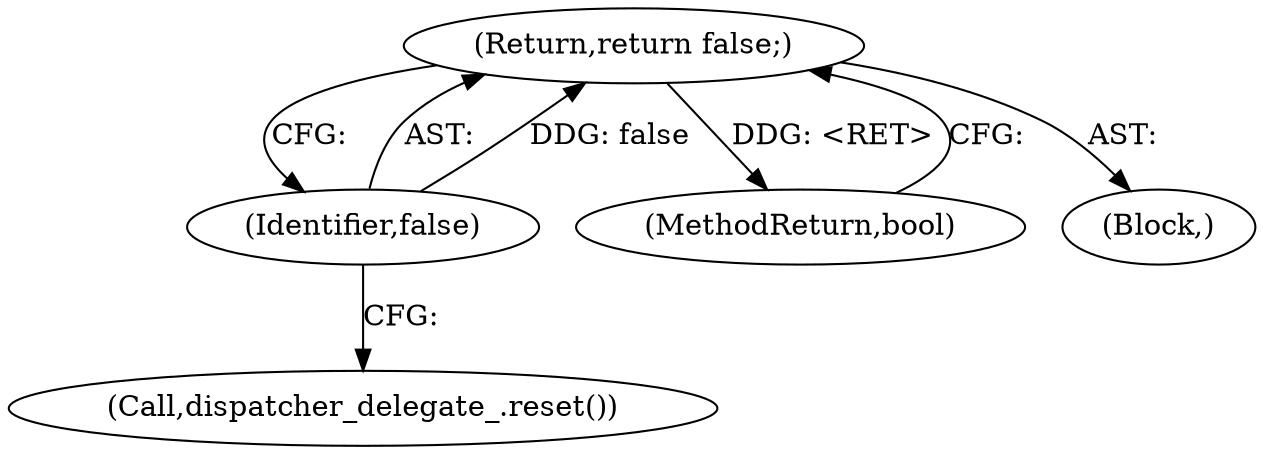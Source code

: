 digraph "1_Chrome_3b0d77670a0613f409110817455d2137576b485a_10@del" {
"1000121" [label="(Return,return false;)"];
"1000122" [label="(Identifier,false)"];
"1000120" [label="(Call,dispatcher_delegate_.reset())"];
"1000125" [label="(MethodReturn,bool)"];
"1000118" [label="(Block,)"];
"1000122" [label="(Identifier,false)"];
"1000121" [label="(Return,return false;)"];
"1000121" -> "1000118"  [label="AST: "];
"1000121" -> "1000122"  [label="CFG: "];
"1000122" -> "1000121"  [label="AST: "];
"1000125" -> "1000121"  [label="CFG: "];
"1000121" -> "1000125"  [label="DDG: <RET>"];
"1000122" -> "1000121"  [label="DDG: false"];
"1000122" -> "1000120"  [label="CFG: "];
}
